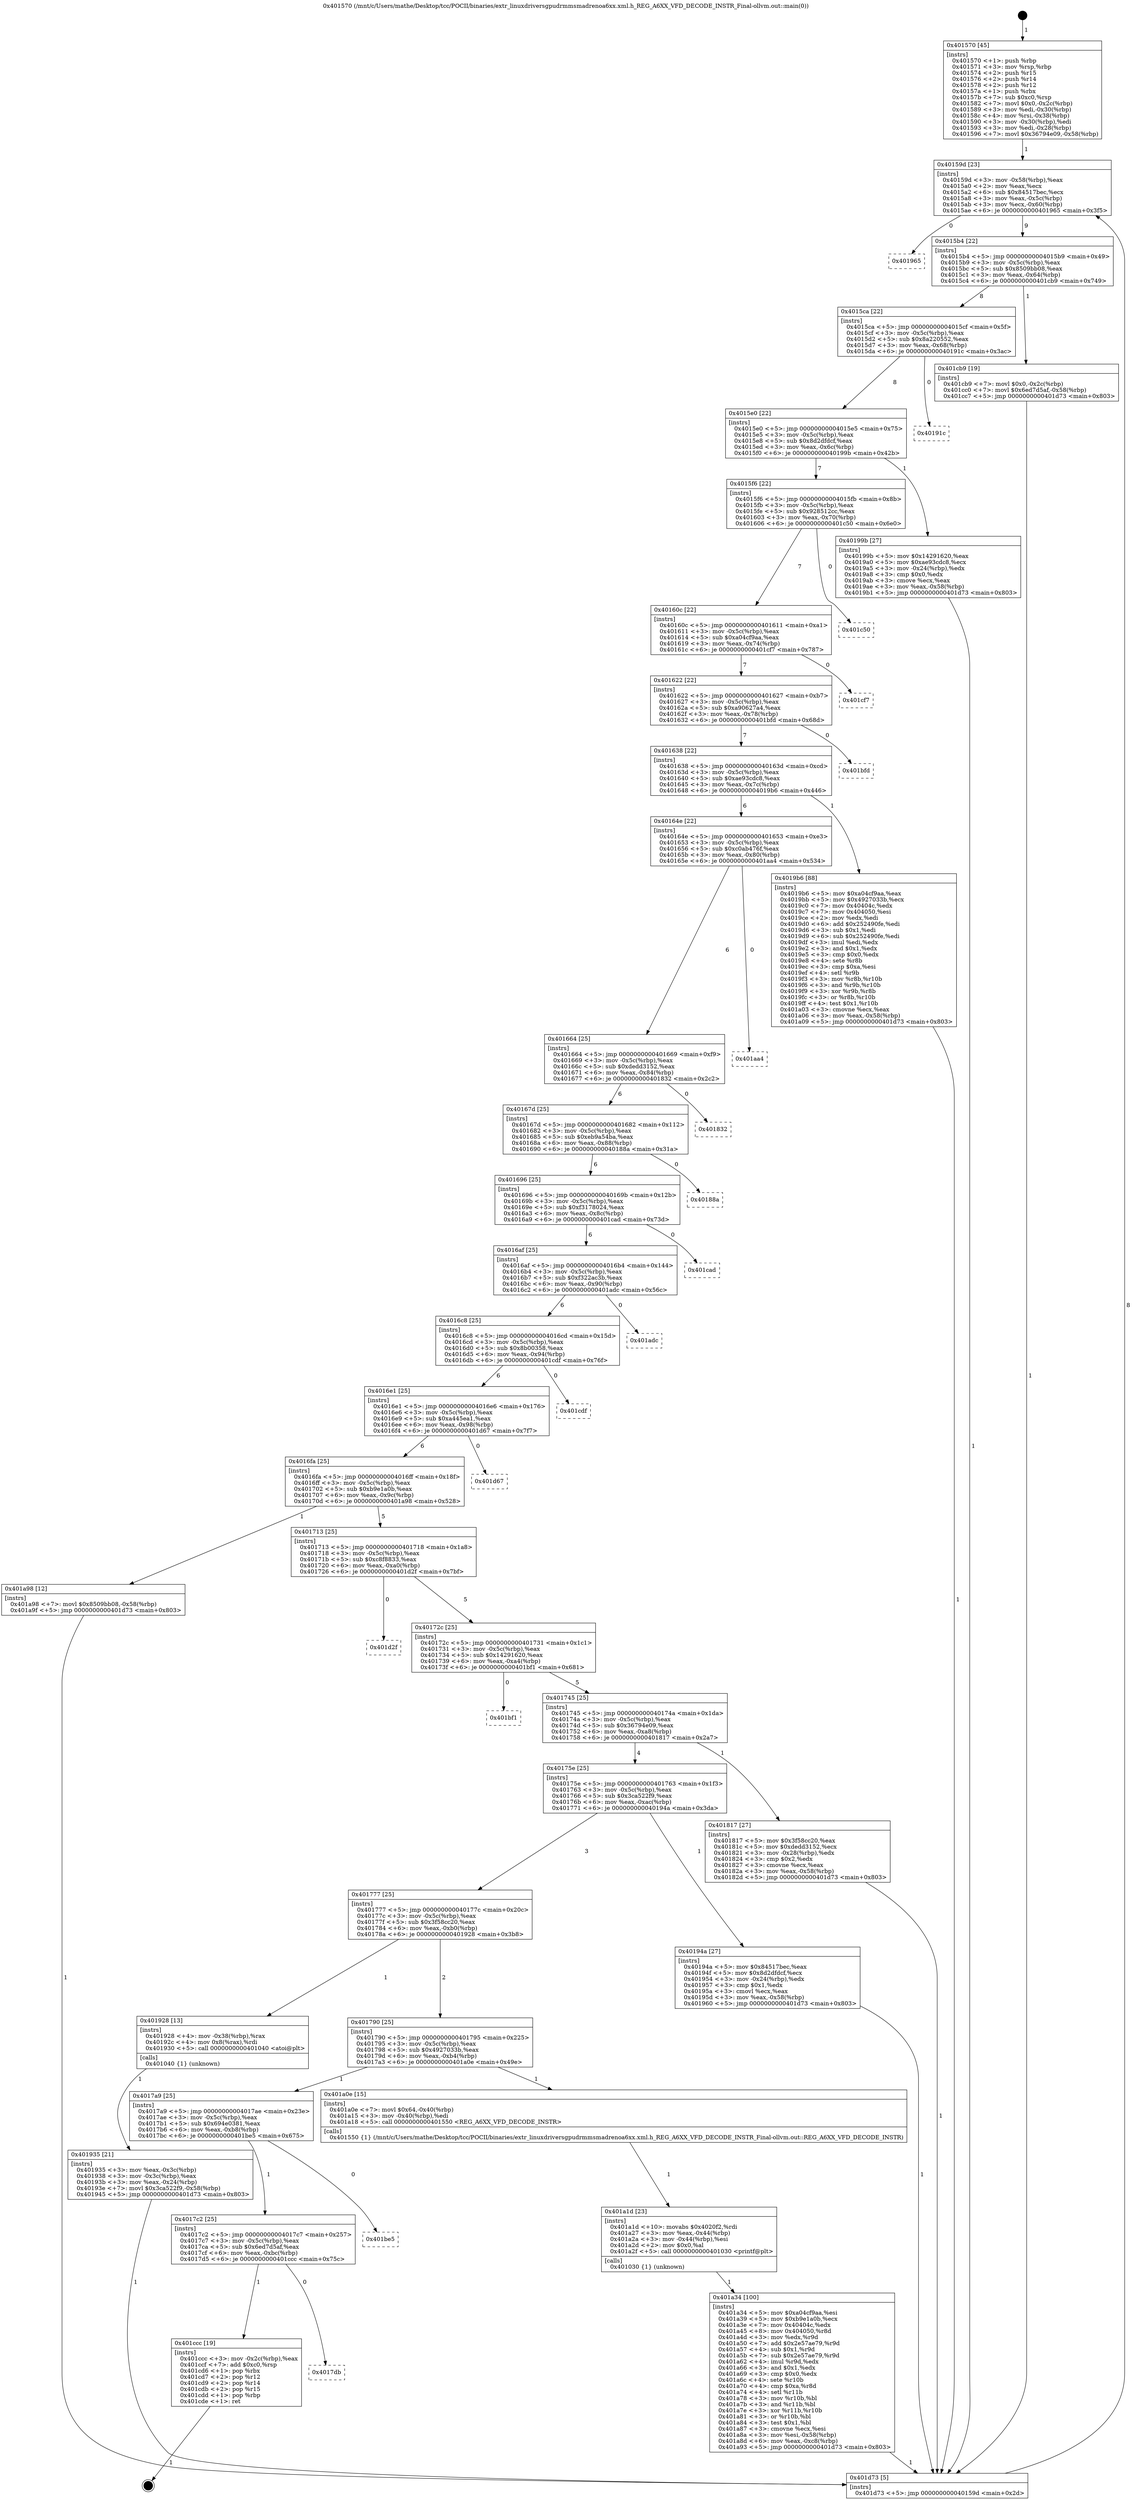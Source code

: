 digraph "0x401570" {
  label = "0x401570 (/mnt/c/Users/mathe/Desktop/tcc/POCII/binaries/extr_linuxdriversgpudrmmsmadrenoa6xx.xml.h_REG_A6XX_VFD_DECODE_INSTR_Final-ollvm.out::main(0))"
  labelloc = "t"
  node[shape=record]

  Entry [label="",width=0.3,height=0.3,shape=circle,fillcolor=black,style=filled]
  "0x40159d" [label="{
     0x40159d [23]\l
     | [instrs]\l
     &nbsp;&nbsp;0x40159d \<+3\>: mov -0x58(%rbp),%eax\l
     &nbsp;&nbsp;0x4015a0 \<+2\>: mov %eax,%ecx\l
     &nbsp;&nbsp;0x4015a2 \<+6\>: sub $0x84517bec,%ecx\l
     &nbsp;&nbsp;0x4015a8 \<+3\>: mov %eax,-0x5c(%rbp)\l
     &nbsp;&nbsp;0x4015ab \<+3\>: mov %ecx,-0x60(%rbp)\l
     &nbsp;&nbsp;0x4015ae \<+6\>: je 0000000000401965 \<main+0x3f5\>\l
  }"]
  "0x401965" [label="{
     0x401965\l
  }", style=dashed]
  "0x4015b4" [label="{
     0x4015b4 [22]\l
     | [instrs]\l
     &nbsp;&nbsp;0x4015b4 \<+5\>: jmp 00000000004015b9 \<main+0x49\>\l
     &nbsp;&nbsp;0x4015b9 \<+3\>: mov -0x5c(%rbp),%eax\l
     &nbsp;&nbsp;0x4015bc \<+5\>: sub $0x8509bb08,%eax\l
     &nbsp;&nbsp;0x4015c1 \<+3\>: mov %eax,-0x64(%rbp)\l
     &nbsp;&nbsp;0x4015c4 \<+6\>: je 0000000000401cb9 \<main+0x749\>\l
  }"]
  Exit [label="",width=0.3,height=0.3,shape=circle,fillcolor=black,style=filled,peripheries=2]
  "0x401cb9" [label="{
     0x401cb9 [19]\l
     | [instrs]\l
     &nbsp;&nbsp;0x401cb9 \<+7\>: movl $0x0,-0x2c(%rbp)\l
     &nbsp;&nbsp;0x401cc0 \<+7\>: movl $0x6ed7d5af,-0x58(%rbp)\l
     &nbsp;&nbsp;0x401cc7 \<+5\>: jmp 0000000000401d73 \<main+0x803\>\l
  }"]
  "0x4015ca" [label="{
     0x4015ca [22]\l
     | [instrs]\l
     &nbsp;&nbsp;0x4015ca \<+5\>: jmp 00000000004015cf \<main+0x5f\>\l
     &nbsp;&nbsp;0x4015cf \<+3\>: mov -0x5c(%rbp),%eax\l
     &nbsp;&nbsp;0x4015d2 \<+5\>: sub $0x8a220552,%eax\l
     &nbsp;&nbsp;0x4015d7 \<+3\>: mov %eax,-0x68(%rbp)\l
     &nbsp;&nbsp;0x4015da \<+6\>: je 000000000040191c \<main+0x3ac\>\l
  }"]
  "0x4017db" [label="{
     0x4017db\l
  }", style=dashed]
  "0x40191c" [label="{
     0x40191c\l
  }", style=dashed]
  "0x4015e0" [label="{
     0x4015e0 [22]\l
     | [instrs]\l
     &nbsp;&nbsp;0x4015e0 \<+5\>: jmp 00000000004015e5 \<main+0x75\>\l
     &nbsp;&nbsp;0x4015e5 \<+3\>: mov -0x5c(%rbp),%eax\l
     &nbsp;&nbsp;0x4015e8 \<+5\>: sub $0x8d2dfdcf,%eax\l
     &nbsp;&nbsp;0x4015ed \<+3\>: mov %eax,-0x6c(%rbp)\l
     &nbsp;&nbsp;0x4015f0 \<+6\>: je 000000000040199b \<main+0x42b\>\l
  }"]
  "0x401ccc" [label="{
     0x401ccc [19]\l
     | [instrs]\l
     &nbsp;&nbsp;0x401ccc \<+3\>: mov -0x2c(%rbp),%eax\l
     &nbsp;&nbsp;0x401ccf \<+7\>: add $0xc0,%rsp\l
     &nbsp;&nbsp;0x401cd6 \<+1\>: pop %rbx\l
     &nbsp;&nbsp;0x401cd7 \<+2\>: pop %r12\l
     &nbsp;&nbsp;0x401cd9 \<+2\>: pop %r14\l
     &nbsp;&nbsp;0x401cdb \<+2\>: pop %r15\l
     &nbsp;&nbsp;0x401cdd \<+1\>: pop %rbp\l
     &nbsp;&nbsp;0x401cde \<+1\>: ret\l
  }"]
  "0x40199b" [label="{
     0x40199b [27]\l
     | [instrs]\l
     &nbsp;&nbsp;0x40199b \<+5\>: mov $0x14291620,%eax\l
     &nbsp;&nbsp;0x4019a0 \<+5\>: mov $0xae93cdc8,%ecx\l
     &nbsp;&nbsp;0x4019a5 \<+3\>: mov -0x24(%rbp),%edx\l
     &nbsp;&nbsp;0x4019a8 \<+3\>: cmp $0x0,%edx\l
     &nbsp;&nbsp;0x4019ab \<+3\>: cmove %ecx,%eax\l
     &nbsp;&nbsp;0x4019ae \<+3\>: mov %eax,-0x58(%rbp)\l
     &nbsp;&nbsp;0x4019b1 \<+5\>: jmp 0000000000401d73 \<main+0x803\>\l
  }"]
  "0x4015f6" [label="{
     0x4015f6 [22]\l
     | [instrs]\l
     &nbsp;&nbsp;0x4015f6 \<+5\>: jmp 00000000004015fb \<main+0x8b\>\l
     &nbsp;&nbsp;0x4015fb \<+3\>: mov -0x5c(%rbp),%eax\l
     &nbsp;&nbsp;0x4015fe \<+5\>: sub $0x928512cc,%eax\l
     &nbsp;&nbsp;0x401603 \<+3\>: mov %eax,-0x70(%rbp)\l
     &nbsp;&nbsp;0x401606 \<+6\>: je 0000000000401c50 \<main+0x6e0\>\l
  }"]
  "0x4017c2" [label="{
     0x4017c2 [25]\l
     | [instrs]\l
     &nbsp;&nbsp;0x4017c2 \<+5\>: jmp 00000000004017c7 \<main+0x257\>\l
     &nbsp;&nbsp;0x4017c7 \<+3\>: mov -0x5c(%rbp),%eax\l
     &nbsp;&nbsp;0x4017ca \<+5\>: sub $0x6ed7d5af,%eax\l
     &nbsp;&nbsp;0x4017cf \<+6\>: mov %eax,-0xbc(%rbp)\l
     &nbsp;&nbsp;0x4017d5 \<+6\>: je 0000000000401ccc \<main+0x75c\>\l
  }"]
  "0x401c50" [label="{
     0x401c50\l
  }", style=dashed]
  "0x40160c" [label="{
     0x40160c [22]\l
     | [instrs]\l
     &nbsp;&nbsp;0x40160c \<+5\>: jmp 0000000000401611 \<main+0xa1\>\l
     &nbsp;&nbsp;0x401611 \<+3\>: mov -0x5c(%rbp),%eax\l
     &nbsp;&nbsp;0x401614 \<+5\>: sub $0xa04cf9aa,%eax\l
     &nbsp;&nbsp;0x401619 \<+3\>: mov %eax,-0x74(%rbp)\l
     &nbsp;&nbsp;0x40161c \<+6\>: je 0000000000401cf7 \<main+0x787\>\l
  }"]
  "0x401be5" [label="{
     0x401be5\l
  }", style=dashed]
  "0x401cf7" [label="{
     0x401cf7\l
  }", style=dashed]
  "0x401622" [label="{
     0x401622 [22]\l
     | [instrs]\l
     &nbsp;&nbsp;0x401622 \<+5\>: jmp 0000000000401627 \<main+0xb7\>\l
     &nbsp;&nbsp;0x401627 \<+3\>: mov -0x5c(%rbp),%eax\l
     &nbsp;&nbsp;0x40162a \<+5\>: sub $0xa90627a4,%eax\l
     &nbsp;&nbsp;0x40162f \<+3\>: mov %eax,-0x78(%rbp)\l
     &nbsp;&nbsp;0x401632 \<+6\>: je 0000000000401bfd \<main+0x68d\>\l
  }"]
  "0x401a34" [label="{
     0x401a34 [100]\l
     | [instrs]\l
     &nbsp;&nbsp;0x401a34 \<+5\>: mov $0xa04cf9aa,%esi\l
     &nbsp;&nbsp;0x401a39 \<+5\>: mov $0xb9e1a0b,%ecx\l
     &nbsp;&nbsp;0x401a3e \<+7\>: mov 0x40404c,%edx\l
     &nbsp;&nbsp;0x401a45 \<+8\>: mov 0x404050,%r8d\l
     &nbsp;&nbsp;0x401a4d \<+3\>: mov %edx,%r9d\l
     &nbsp;&nbsp;0x401a50 \<+7\>: add $0x2e57ae79,%r9d\l
     &nbsp;&nbsp;0x401a57 \<+4\>: sub $0x1,%r9d\l
     &nbsp;&nbsp;0x401a5b \<+7\>: sub $0x2e57ae79,%r9d\l
     &nbsp;&nbsp;0x401a62 \<+4\>: imul %r9d,%edx\l
     &nbsp;&nbsp;0x401a66 \<+3\>: and $0x1,%edx\l
     &nbsp;&nbsp;0x401a69 \<+3\>: cmp $0x0,%edx\l
     &nbsp;&nbsp;0x401a6c \<+4\>: sete %r10b\l
     &nbsp;&nbsp;0x401a70 \<+4\>: cmp $0xa,%r8d\l
     &nbsp;&nbsp;0x401a74 \<+4\>: setl %r11b\l
     &nbsp;&nbsp;0x401a78 \<+3\>: mov %r10b,%bl\l
     &nbsp;&nbsp;0x401a7b \<+3\>: and %r11b,%bl\l
     &nbsp;&nbsp;0x401a7e \<+3\>: xor %r11b,%r10b\l
     &nbsp;&nbsp;0x401a81 \<+3\>: or %r10b,%bl\l
     &nbsp;&nbsp;0x401a84 \<+3\>: test $0x1,%bl\l
     &nbsp;&nbsp;0x401a87 \<+3\>: cmovne %ecx,%esi\l
     &nbsp;&nbsp;0x401a8a \<+3\>: mov %esi,-0x58(%rbp)\l
     &nbsp;&nbsp;0x401a8d \<+6\>: mov %eax,-0xc8(%rbp)\l
     &nbsp;&nbsp;0x401a93 \<+5\>: jmp 0000000000401d73 \<main+0x803\>\l
  }"]
  "0x401bfd" [label="{
     0x401bfd\l
  }", style=dashed]
  "0x401638" [label="{
     0x401638 [22]\l
     | [instrs]\l
     &nbsp;&nbsp;0x401638 \<+5\>: jmp 000000000040163d \<main+0xcd\>\l
     &nbsp;&nbsp;0x40163d \<+3\>: mov -0x5c(%rbp),%eax\l
     &nbsp;&nbsp;0x401640 \<+5\>: sub $0xae93cdc8,%eax\l
     &nbsp;&nbsp;0x401645 \<+3\>: mov %eax,-0x7c(%rbp)\l
     &nbsp;&nbsp;0x401648 \<+6\>: je 00000000004019b6 \<main+0x446\>\l
  }"]
  "0x401a1d" [label="{
     0x401a1d [23]\l
     | [instrs]\l
     &nbsp;&nbsp;0x401a1d \<+10\>: movabs $0x4020f2,%rdi\l
     &nbsp;&nbsp;0x401a27 \<+3\>: mov %eax,-0x44(%rbp)\l
     &nbsp;&nbsp;0x401a2a \<+3\>: mov -0x44(%rbp),%esi\l
     &nbsp;&nbsp;0x401a2d \<+2\>: mov $0x0,%al\l
     &nbsp;&nbsp;0x401a2f \<+5\>: call 0000000000401030 \<printf@plt\>\l
     | [calls]\l
     &nbsp;&nbsp;0x401030 \{1\} (unknown)\l
  }"]
  "0x4019b6" [label="{
     0x4019b6 [88]\l
     | [instrs]\l
     &nbsp;&nbsp;0x4019b6 \<+5\>: mov $0xa04cf9aa,%eax\l
     &nbsp;&nbsp;0x4019bb \<+5\>: mov $0x4927033b,%ecx\l
     &nbsp;&nbsp;0x4019c0 \<+7\>: mov 0x40404c,%edx\l
     &nbsp;&nbsp;0x4019c7 \<+7\>: mov 0x404050,%esi\l
     &nbsp;&nbsp;0x4019ce \<+2\>: mov %edx,%edi\l
     &nbsp;&nbsp;0x4019d0 \<+6\>: add $0x252490fe,%edi\l
     &nbsp;&nbsp;0x4019d6 \<+3\>: sub $0x1,%edi\l
     &nbsp;&nbsp;0x4019d9 \<+6\>: sub $0x252490fe,%edi\l
     &nbsp;&nbsp;0x4019df \<+3\>: imul %edi,%edx\l
     &nbsp;&nbsp;0x4019e2 \<+3\>: and $0x1,%edx\l
     &nbsp;&nbsp;0x4019e5 \<+3\>: cmp $0x0,%edx\l
     &nbsp;&nbsp;0x4019e8 \<+4\>: sete %r8b\l
     &nbsp;&nbsp;0x4019ec \<+3\>: cmp $0xa,%esi\l
     &nbsp;&nbsp;0x4019ef \<+4\>: setl %r9b\l
     &nbsp;&nbsp;0x4019f3 \<+3\>: mov %r8b,%r10b\l
     &nbsp;&nbsp;0x4019f6 \<+3\>: and %r9b,%r10b\l
     &nbsp;&nbsp;0x4019f9 \<+3\>: xor %r9b,%r8b\l
     &nbsp;&nbsp;0x4019fc \<+3\>: or %r8b,%r10b\l
     &nbsp;&nbsp;0x4019ff \<+4\>: test $0x1,%r10b\l
     &nbsp;&nbsp;0x401a03 \<+3\>: cmovne %ecx,%eax\l
     &nbsp;&nbsp;0x401a06 \<+3\>: mov %eax,-0x58(%rbp)\l
     &nbsp;&nbsp;0x401a09 \<+5\>: jmp 0000000000401d73 \<main+0x803\>\l
  }"]
  "0x40164e" [label="{
     0x40164e [22]\l
     | [instrs]\l
     &nbsp;&nbsp;0x40164e \<+5\>: jmp 0000000000401653 \<main+0xe3\>\l
     &nbsp;&nbsp;0x401653 \<+3\>: mov -0x5c(%rbp),%eax\l
     &nbsp;&nbsp;0x401656 \<+5\>: sub $0xc0ab476f,%eax\l
     &nbsp;&nbsp;0x40165b \<+3\>: mov %eax,-0x80(%rbp)\l
     &nbsp;&nbsp;0x40165e \<+6\>: je 0000000000401aa4 \<main+0x534\>\l
  }"]
  "0x4017a9" [label="{
     0x4017a9 [25]\l
     | [instrs]\l
     &nbsp;&nbsp;0x4017a9 \<+5\>: jmp 00000000004017ae \<main+0x23e\>\l
     &nbsp;&nbsp;0x4017ae \<+3\>: mov -0x5c(%rbp),%eax\l
     &nbsp;&nbsp;0x4017b1 \<+5\>: sub $0x694e0381,%eax\l
     &nbsp;&nbsp;0x4017b6 \<+6\>: mov %eax,-0xb8(%rbp)\l
     &nbsp;&nbsp;0x4017bc \<+6\>: je 0000000000401be5 \<main+0x675\>\l
  }"]
  "0x401aa4" [label="{
     0x401aa4\l
  }", style=dashed]
  "0x401664" [label="{
     0x401664 [25]\l
     | [instrs]\l
     &nbsp;&nbsp;0x401664 \<+5\>: jmp 0000000000401669 \<main+0xf9\>\l
     &nbsp;&nbsp;0x401669 \<+3\>: mov -0x5c(%rbp),%eax\l
     &nbsp;&nbsp;0x40166c \<+5\>: sub $0xdedd3152,%eax\l
     &nbsp;&nbsp;0x401671 \<+6\>: mov %eax,-0x84(%rbp)\l
     &nbsp;&nbsp;0x401677 \<+6\>: je 0000000000401832 \<main+0x2c2\>\l
  }"]
  "0x401a0e" [label="{
     0x401a0e [15]\l
     | [instrs]\l
     &nbsp;&nbsp;0x401a0e \<+7\>: movl $0x64,-0x40(%rbp)\l
     &nbsp;&nbsp;0x401a15 \<+3\>: mov -0x40(%rbp),%edi\l
     &nbsp;&nbsp;0x401a18 \<+5\>: call 0000000000401550 \<REG_A6XX_VFD_DECODE_INSTR\>\l
     | [calls]\l
     &nbsp;&nbsp;0x401550 \{1\} (/mnt/c/Users/mathe/Desktop/tcc/POCII/binaries/extr_linuxdriversgpudrmmsmadrenoa6xx.xml.h_REG_A6XX_VFD_DECODE_INSTR_Final-ollvm.out::REG_A6XX_VFD_DECODE_INSTR)\l
  }"]
  "0x401832" [label="{
     0x401832\l
  }", style=dashed]
  "0x40167d" [label="{
     0x40167d [25]\l
     | [instrs]\l
     &nbsp;&nbsp;0x40167d \<+5\>: jmp 0000000000401682 \<main+0x112\>\l
     &nbsp;&nbsp;0x401682 \<+3\>: mov -0x5c(%rbp),%eax\l
     &nbsp;&nbsp;0x401685 \<+5\>: sub $0xeb9a54ba,%eax\l
     &nbsp;&nbsp;0x40168a \<+6\>: mov %eax,-0x88(%rbp)\l
     &nbsp;&nbsp;0x401690 \<+6\>: je 000000000040188a \<main+0x31a\>\l
  }"]
  "0x401935" [label="{
     0x401935 [21]\l
     | [instrs]\l
     &nbsp;&nbsp;0x401935 \<+3\>: mov %eax,-0x3c(%rbp)\l
     &nbsp;&nbsp;0x401938 \<+3\>: mov -0x3c(%rbp),%eax\l
     &nbsp;&nbsp;0x40193b \<+3\>: mov %eax,-0x24(%rbp)\l
     &nbsp;&nbsp;0x40193e \<+7\>: movl $0x3ca522f9,-0x58(%rbp)\l
     &nbsp;&nbsp;0x401945 \<+5\>: jmp 0000000000401d73 \<main+0x803\>\l
  }"]
  "0x40188a" [label="{
     0x40188a\l
  }", style=dashed]
  "0x401696" [label="{
     0x401696 [25]\l
     | [instrs]\l
     &nbsp;&nbsp;0x401696 \<+5\>: jmp 000000000040169b \<main+0x12b\>\l
     &nbsp;&nbsp;0x40169b \<+3\>: mov -0x5c(%rbp),%eax\l
     &nbsp;&nbsp;0x40169e \<+5\>: sub $0xf3178024,%eax\l
     &nbsp;&nbsp;0x4016a3 \<+6\>: mov %eax,-0x8c(%rbp)\l
     &nbsp;&nbsp;0x4016a9 \<+6\>: je 0000000000401cad \<main+0x73d\>\l
  }"]
  "0x401790" [label="{
     0x401790 [25]\l
     | [instrs]\l
     &nbsp;&nbsp;0x401790 \<+5\>: jmp 0000000000401795 \<main+0x225\>\l
     &nbsp;&nbsp;0x401795 \<+3\>: mov -0x5c(%rbp),%eax\l
     &nbsp;&nbsp;0x401798 \<+5\>: sub $0x4927033b,%eax\l
     &nbsp;&nbsp;0x40179d \<+6\>: mov %eax,-0xb4(%rbp)\l
     &nbsp;&nbsp;0x4017a3 \<+6\>: je 0000000000401a0e \<main+0x49e\>\l
  }"]
  "0x401cad" [label="{
     0x401cad\l
  }", style=dashed]
  "0x4016af" [label="{
     0x4016af [25]\l
     | [instrs]\l
     &nbsp;&nbsp;0x4016af \<+5\>: jmp 00000000004016b4 \<main+0x144\>\l
     &nbsp;&nbsp;0x4016b4 \<+3\>: mov -0x5c(%rbp),%eax\l
     &nbsp;&nbsp;0x4016b7 \<+5\>: sub $0xf322ac3b,%eax\l
     &nbsp;&nbsp;0x4016bc \<+6\>: mov %eax,-0x90(%rbp)\l
     &nbsp;&nbsp;0x4016c2 \<+6\>: je 0000000000401adc \<main+0x56c\>\l
  }"]
  "0x401928" [label="{
     0x401928 [13]\l
     | [instrs]\l
     &nbsp;&nbsp;0x401928 \<+4\>: mov -0x38(%rbp),%rax\l
     &nbsp;&nbsp;0x40192c \<+4\>: mov 0x8(%rax),%rdi\l
     &nbsp;&nbsp;0x401930 \<+5\>: call 0000000000401040 \<atoi@plt\>\l
     | [calls]\l
     &nbsp;&nbsp;0x401040 \{1\} (unknown)\l
  }"]
  "0x401adc" [label="{
     0x401adc\l
  }", style=dashed]
  "0x4016c8" [label="{
     0x4016c8 [25]\l
     | [instrs]\l
     &nbsp;&nbsp;0x4016c8 \<+5\>: jmp 00000000004016cd \<main+0x15d\>\l
     &nbsp;&nbsp;0x4016cd \<+3\>: mov -0x5c(%rbp),%eax\l
     &nbsp;&nbsp;0x4016d0 \<+5\>: sub $0x8b00358,%eax\l
     &nbsp;&nbsp;0x4016d5 \<+6\>: mov %eax,-0x94(%rbp)\l
     &nbsp;&nbsp;0x4016db \<+6\>: je 0000000000401cdf \<main+0x76f\>\l
  }"]
  "0x401777" [label="{
     0x401777 [25]\l
     | [instrs]\l
     &nbsp;&nbsp;0x401777 \<+5\>: jmp 000000000040177c \<main+0x20c\>\l
     &nbsp;&nbsp;0x40177c \<+3\>: mov -0x5c(%rbp),%eax\l
     &nbsp;&nbsp;0x40177f \<+5\>: sub $0x3f58cc20,%eax\l
     &nbsp;&nbsp;0x401784 \<+6\>: mov %eax,-0xb0(%rbp)\l
     &nbsp;&nbsp;0x40178a \<+6\>: je 0000000000401928 \<main+0x3b8\>\l
  }"]
  "0x401cdf" [label="{
     0x401cdf\l
  }", style=dashed]
  "0x4016e1" [label="{
     0x4016e1 [25]\l
     | [instrs]\l
     &nbsp;&nbsp;0x4016e1 \<+5\>: jmp 00000000004016e6 \<main+0x176\>\l
     &nbsp;&nbsp;0x4016e6 \<+3\>: mov -0x5c(%rbp),%eax\l
     &nbsp;&nbsp;0x4016e9 \<+5\>: sub $0xa445ea1,%eax\l
     &nbsp;&nbsp;0x4016ee \<+6\>: mov %eax,-0x98(%rbp)\l
     &nbsp;&nbsp;0x4016f4 \<+6\>: je 0000000000401d67 \<main+0x7f7\>\l
  }"]
  "0x40194a" [label="{
     0x40194a [27]\l
     | [instrs]\l
     &nbsp;&nbsp;0x40194a \<+5\>: mov $0x84517bec,%eax\l
     &nbsp;&nbsp;0x40194f \<+5\>: mov $0x8d2dfdcf,%ecx\l
     &nbsp;&nbsp;0x401954 \<+3\>: mov -0x24(%rbp),%edx\l
     &nbsp;&nbsp;0x401957 \<+3\>: cmp $0x1,%edx\l
     &nbsp;&nbsp;0x40195a \<+3\>: cmovl %ecx,%eax\l
     &nbsp;&nbsp;0x40195d \<+3\>: mov %eax,-0x58(%rbp)\l
     &nbsp;&nbsp;0x401960 \<+5\>: jmp 0000000000401d73 \<main+0x803\>\l
  }"]
  "0x401d67" [label="{
     0x401d67\l
  }", style=dashed]
  "0x4016fa" [label="{
     0x4016fa [25]\l
     | [instrs]\l
     &nbsp;&nbsp;0x4016fa \<+5\>: jmp 00000000004016ff \<main+0x18f\>\l
     &nbsp;&nbsp;0x4016ff \<+3\>: mov -0x5c(%rbp),%eax\l
     &nbsp;&nbsp;0x401702 \<+5\>: sub $0xb9e1a0b,%eax\l
     &nbsp;&nbsp;0x401707 \<+6\>: mov %eax,-0x9c(%rbp)\l
     &nbsp;&nbsp;0x40170d \<+6\>: je 0000000000401a98 \<main+0x528\>\l
  }"]
  "0x401570" [label="{
     0x401570 [45]\l
     | [instrs]\l
     &nbsp;&nbsp;0x401570 \<+1\>: push %rbp\l
     &nbsp;&nbsp;0x401571 \<+3\>: mov %rsp,%rbp\l
     &nbsp;&nbsp;0x401574 \<+2\>: push %r15\l
     &nbsp;&nbsp;0x401576 \<+2\>: push %r14\l
     &nbsp;&nbsp;0x401578 \<+2\>: push %r12\l
     &nbsp;&nbsp;0x40157a \<+1\>: push %rbx\l
     &nbsp;&nbsp;0x40157b \<+7\>: sub $0xc0,%rsp\l
     &nbsp;&nbsp;0x401582 \<+7\>: movl $0x0,-0x2c(%rbp)\l
     &nbsp;&nbsp;0x401589 \<+3\>: mov %edi,-0x30(%rbp)\l
     &nbsp;&nbsp;0x40158c \<+4\>: mov %rsi,-0x38(%rbp)\l
     &nbsp;&nbsp;0x401590 \<+3\>: mov -0x30(%rbp),%edi\l
     &nbsp;&nbsp;0x401593 \<+3\>: mov %edi,-0x28(%rbp)\l
     &nbsp;&nbsp;0x401596 \<+7\>: movl $0x36794e09,-0x58(%rbp)\l
  }"]
  "0x401a98" [label="{
     0x401a98 [12]\l
     | [instrs]\l
     &nbsp;&nbsp;0x401a98 \<+7\>: movl $0x8509bb08,-0x58(%rbp)\l
     &nbsp;&nbsp;0x401a9f \<+5\>: jmp 0000000000401d73 \<main+0x803\>\l
  }"]
  "0x401713" [label="{
     0x401713 [25]\l
     | [instrs]\l
     &nbsp;&nbsp;0x401713 \<+5\>: jmp 0000000000401718 \<main+0x1a8\>\l
     &nbsp;&nbsp;0x401718 \<+3\>: mov -0x5c(%rbp),%eax\l
     &nbsp;&nbsp;0x40171b \<+5\>: sub $0xc8f8833,%eax\l
     &nbsp;&nbsp;0x401720 \<+6\>: mov %eax,-0xa0(%rbp)\l
     &nbsp;&nbsp;0x401726 \<+6\>: je 0000000000401d2f \<main+0x7bf\>\l
  }"]
  "0x401d73" [label="{
     0x401d73 [5]\l
     | [instrs]\l
     &nbsp;&nbsp;0x401d73 \<+5\>: jmp 000000000040159d \<main+0x2d\>\l
  }"]
  "0x401d2f" [label="{
     0x401d2f\l
  }", style=dashed]
  "0x40172c" [label="{
     0x40172c [25]\l
     | [instrs]\l
     &nbsp;&nbsp;0x40172c \<+5\>: jmp 0000000000401731 \<main+0x1c1\>\l
     &nbsp;&nbsp;0x401731 \<+3\>: mov -0x5c(%rbp),%eax\l
     &nbsp;&nbsp;0x401734 \<+5\>: sub $0x14291620,%eax\l
     &nbsp;&nbsp;0x401739 \<+6\>: mov %eax,-0xa4(%rbp)\l
     &nbsp;&nbsp;0x40173f \<+6\>: je 0000000000401bf1 \<main+0x681\>\l
  }"]
  "0x40175e" [label="{
     0x40175e [25]\l
     | [instrs]\l
     &nbsp;&nbsp;0x40175e \<+5\>: jmp 0000000000401763 \<main+0x1f3\>\l
     &nbsp;&nbsp;0x401763 \<+3\>: mov -0x5c(%rbp),%eax\l
     &nbsp;&nbsp;0x401766 \<+5\>: sub $0x3ca522f9,%eax\l
     &nbsp;&nbsp;0x40176b \<+6\>: mov %eax,-0xac(%rbp)\l
     &nbsp;&nbsp;0x401771 \<+6\>: je 000000000040194a \<main+0x3da\>\l
  }"]
  "0x401bf1" [label="{
     0x401bf1\l
  }", style=dashed]
  "0x401745" [label="{
     0x401745 [25]\l
     | [instrs]\l
     &nbsp;&nbsp;0x401745 \<+5\>: jmp 000000000040174a \<main+0x1da\>\l
     &nbsp;&nbsp;0x40174a \<+3\>: mov -0x5c(%rbp),%eax\l
     &nbsp;&nbsp;0x40174d \<+5\>: sub $0x36794e09,%eax\l
     &nbsp;&nbsp;0x401752 \<+6\>: mov %eax,-0xa8(%rbp)\l
     &nbsp;&nbsp;0x401758 \<+6\>: je 0000000000401817 \<main+0x2a7\>\l
  }"]
  "0x401817" [label="{
     0x401817 [27]\l
     | [instrs]\l
     &nbsp;&nbsp;0x401817 \<+5\>: mov $0x3f58cc20,%eax\l
     &nbsp;&nbsp;0x40181c \<+5\>: mov $0xdedd3152,%ecx\l
     &nbsp;&nbsp;0x401821 \<+3\>: mov -0x28(%rbp),%edx\l
     &nbsp;&nbsp;0x401824 \<+3\>: cmp $0x2,%edx\l
     &nbsp;&nbsp;0x401827 \<+3\>: cmovne %ecx,%eax\l
     &nbsp;&nbsp;0x40182a \<+3\>: mov %eax,-0x58(%rbp)\l
     &nbsp;&nbsp;0x40182d \<+5\>: jmp 0000000000401d73 \<main+0x803\>\l
  }"]
  Entry -> "0x401570" [label=" 1"]
  "0x40159d" -> "0x401965" [label=" 0"]
  "0x40159d" -> "0x4015b4" [label=" 9"]
  "0x401ccc" -> Exit [label=" 1"]
  "0x4015b4" -> "0x401cb9" [label=" 1"]
  "0x4015b4" -> "0x4015ca" [label=" 8"]
  "0x4017c2" -> "0x4017db" [label=" 0"]
  "0x4015ca" -> "0x40191c" [label=" 0"]
  "0x4015ca" -> "0x4015e0" [label=" 8"]
  "0x4017c2" -> "0x401ccc" [label=" 1"]
  "0x4015e0" -> "0x40199b" [label=" 1"]
  "0x4015e0" -> "0x4015f6" [label=" 7"]
  "0x4017a9" -> "0x4017c2" [label=" 1"]
  "0x4015f6" -> "0x401c50" [label=" 0"]
  "0x4015f6" -> "0x40160c" [label=" 7"]
  "0x4017a9" -> "0x401be5" [label=" 0"]
  "0x40160c" -> "0x401cf7" [label=" 0"]
  "0x40160c" -> "0x401622" [label=" 7"]
  "0x401cb9" -> "0x401d73" [label=" 1"]
  "0x401622" -> "0x401bfd" [label=" 0"]
  "0x401622" -> "0x401638" [label=" 7"]
  "0x401a98" -> "0x401d73" [label=" 1"]
  "0x401638" -> "0x4019b6" [label=" 1"]
  "0x401638" -> "0x40164e" [label=" 6"]
  "0x401a34" -> "0x401d73" [label=" 1"]
  "0x40164e" -> "0x401aa4" [label=" 0"]
  "0x40164e" -> "0x401664" [label=" 6"]
  "0x401a1d" -> "0x401a34" [label=" 1"]
  "0x401664" -> "0x401832" [label=" 0"]
  "0x401664" -> "0x40167d" [label=" 6"]
  "0x401a0e" -> "0x401a1d" [label=" 1"]
  "0x40167d" -> "0x40188a" [label=" 0"]
  "0x40167d" -> "0x401696" [label=" 6"]
  "0x401790" -> "0x401a0e" [label=" 1"]
  "0x401696" -> "0x401cad" [label=" 0"]
  "0x401696" -> "0x4016af" [label=" 6"]
  "0x401790" -> "0x4017a9" [label=" 1"]
  "0x4016af" -> "0x401adc" [label=" 0"]
  "0x4016af" -> "0x4016c8" [label=" 6"]
  "0x4019b6" -> "0x401d73" [label=" 1"]
  "0x4016c8" -> "0x401cdf" [label=" 0"]
  "0x4016c8" -> "0x4016e1" [label=" 6"]
  "0x40194a" -> "0x401d73" [label=" 1"]
  "0x4016e1" -> "0x401d67" [label=" 0"]
  "0x4016e1" -> "0x4016fa" [label=" 6"]
  "0x401935" -> "0x401d73" [label=" 1"]
  "0x4016fa" -> "0x401a98" [label=" 1"]
  "0x4016fa" -> "0x401713" [label=" 5"]
  "0x401777" -> "0x401790" [label=" 2"]
  "0x401713" -> "0x401d2f" [label=" 0"]
  "0x401713" -> "0x40172c" [label=" 5"]
  "0x401777" -> "0x401928" [label=" 1"]
  "0x40172c" -> "0x401bf1" [label=" 0"]
  "0x40172c" -> "0x401745" [label=" 5"]
  "0x40199b" -> "0x401d73" [label=" 1"]
  "0x401745" -> "0x401817" [label=" 1"]
  "0x401745" -> "0x40175e" [label=" 4"]
  "0x401817" -> "0x401d73" [label=" 1"]
  "0x401570" -> "0x40159d" [label=" 1"]
  "0x401d73" -> "0x40159d" [label=" 8"]
  "0x401928" -> "0x401935" [label=" 1"]
  "0x40175e" -> "0x40194a" [label=" 1"]
  "0x40175e" -> "0x401777" [label=" 3"]
}
